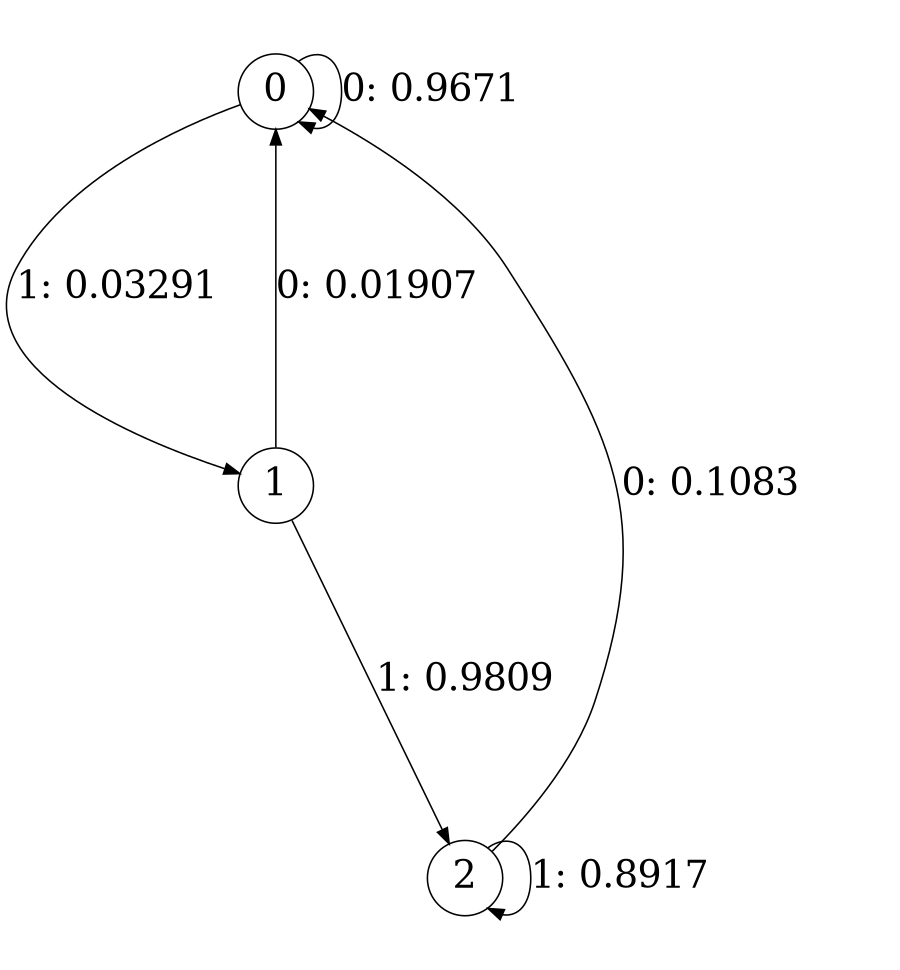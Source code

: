 digraph "ch1_both_grouped_df_L2" {
size = "6,8.5";
ratio = "fill";
node [shape = circle];
node [fontsize = 24];
edge [fontsize = 24];
0 -> 0 [label = "0: 0.9671   "];
0 -> 1 [label = "1: 0.03291  "];
1 -> 0 [label = "0: 0.01907  "];
1 -> 2 [label = "1: 0.9809   "];
2 -> 0 [label = "0: 0.1083   "];
2 -> 2 [label = "1: 0.8917   "];
}